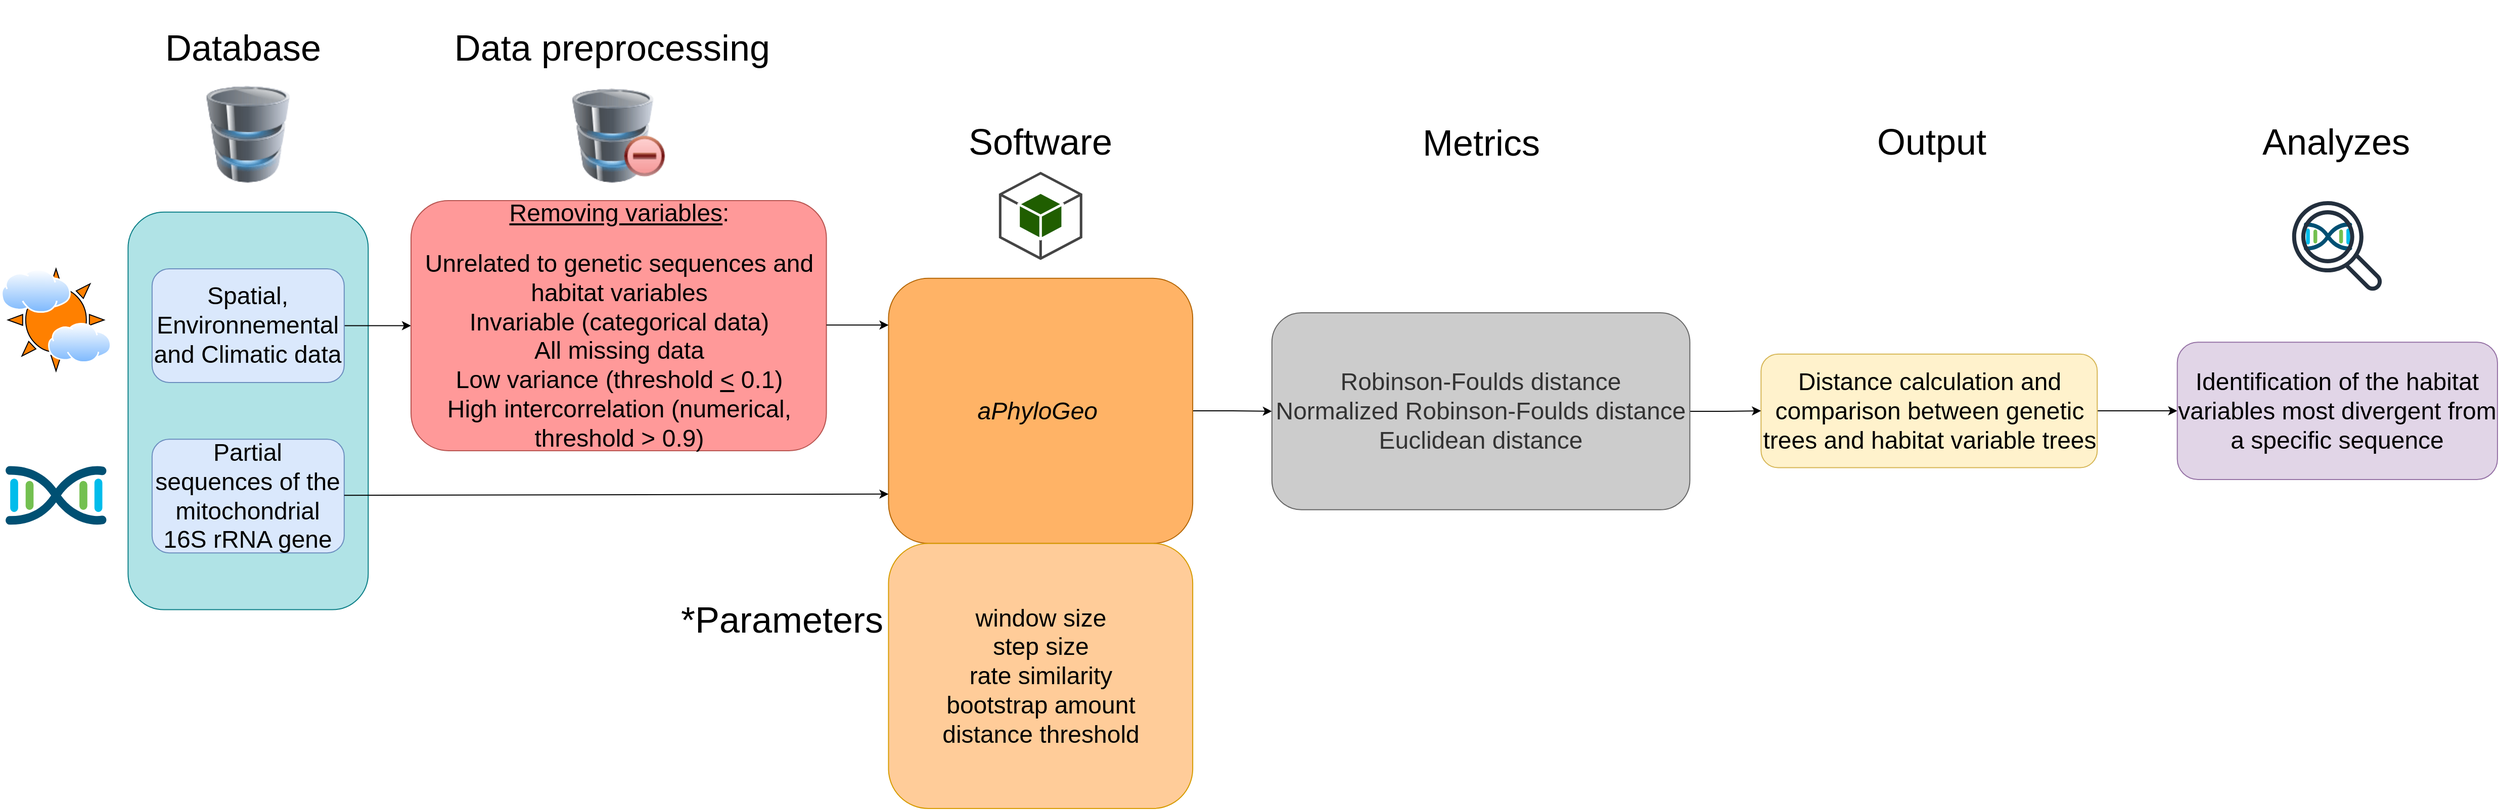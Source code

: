 <mxfile version="24.8.3">
  <diagram name="Page-1" id="-rFiT2QOCS_2W7RfbsIS">
    <mxGraphModel dx="1861" dy="412" grid="1" gridSize="10" guides="1" tooltips="1" connect="1" arrows="1" fold="1" page="1" pageScale="1" pageWidth="827" pageHeight="1169" math="0" shadow="0">
      <root>
        <mxCell id="0" />
        <mxCell id="1" parent="0" />
        <mxCell id="0xx_-24tjpAZTRa8xS2v-3" value="" style="group" parent="1" vertex="1" connectable="0">
          <mxGeometry x="-820" y="160" width="2470" height="800" as="geometry" />
        </mxCell>
        <mxCell id="SzXXKODQA_d7fAglRIwC-3" value="" style="rounded=1;whiteSpace=wrap;html=1;fillColor=#b0e3e6;strokeColor=#0e8088;" parent="0xx_-24tjpAZTRa8xS2v-3" vertex="1">
          <mxGeometry x="126.667" y="209.83" width="237.5" height="393.447" as="geometry" />
        </mxCell>
        <mxCell id="WVmnRhe4FLrsOpsETF_J-13" value="" style="edgeStyle=orthogonalEdgeStyle;rounded=0;orthogonalLoop=1;jettySize=auto;html=1;" parent="0xx_-24tjpAZTRa8xS2v-3" source="SzXXKODQA_d7fAglRIwC-4" target="SzXXKODQA_d7fAglRIwC-6" edge="1">
          <mxGeometry relative="1" as="geometry" />
        </mxCell>
        <mxCell id="SzXXKODQA_d7fAglRIwC-4" value="&lt;font style=&quot;font-size: 24px;&quot;&gt;Spatial, Environnemental and Climatic data&lt;/font&gt;" style="rounded=1;whiteSpace=wrap;html=1;fillColor=#dae8fc;strokeColor=#6c8ebf;" parent="0xx_-24tjpAZTRa8xS2v-3" vertex="1">
          <mxGeometry x="150.417" y="266.036" width="190.0" height="112.413" as="geometry" />
        </mxCell>
        <mxCell id="SzXXKODQA_d7fAglRIwC-5" value="&lt;font style=&quot;font-size: 24px;&quot;&gt;Partial sequences of the mitochondrial 16S rRNA gene&lt;/font&gt;" style="rounded=1;whiteSpace=wrap;html=1;fillColor=#dae8fc;strokeColor=#6c8ebf;" parent="0xx_-24tjpAZTRa8xS2v-3" vertex="1">
          <mxGeometry x="150.417" y="434.656" width="190.0" height="112.413" as="geometry" />
        </mxCell>
        <mxCell id="SzXXKODQA_d7fAglRIwC-6" value="&lt;div style=&quot;&quot;&gt;&lt;span style=&quot;background-color: initial;&quot;&gt;&lt;font style=&quot;font-size: 24px;&quot;&gt;&lt;u style=&quot;&quot;&gt;Removing variables&lt;/u&gt;:&lt;/font&gt;&lt;/span&gt;&lt;/div&gt;&lt;div style=&quot;&quot;&gt;&lt;span style=&quot;background-color: initial;&quot;&gt;&lt;font style=&quot;font-size: 18px;&quot;&gt;&lt;br&gt;&lt;/font&gt;&lt;/span&gt;&lt;/div&gt;&lt;div style=&quot;&quot;&gt;&lt;font style=&quot;font-size: 24px;&quot;&gt;&lt;span style=&quot;background-color: initial;&quot;&gt;&lt;font style=&quot;&quot;&gt;Unrelated to genetic sequences and habitat variables&lt;/font&gt;&lt;br&gt;&lt;/span&gt;&lt;/font&gt;&lt;/div&gt;&lt;div style=&quot;&quot;&gt;&lt;font style=&quot;font-size: 24px;&quot;&gt;&lt;font style=&quot;&quot;&gt;&lt;span style=&quot;background-color: initial;&quot;&gt;Invariable (categorical data)&lt;/span&gt;&lt;br&gt;&lt;span style=&quot;background-color: initial;&quot;&gt;All missing data&lt;/span&gt;&lt;br&gt;&lt;span style=&quot;background-color: initial;&quot;&gt;Low variance (threshold&amp;nbsp;&lt;/span&gt;&lt;u style=&quot;background-color: initial;&quot;&gt;&amp;lt;&lt;/u&gt;&lt;span style=&quot;background-color: initial;&quot;&gt; 0.1)&lt;/span&gt;&lt;/font&gt;&lt;br&gt;&lt;/font&gt;&lt;/div&gt;&lt;div style=&quot;&quot;&gt;&lt;span style=&quot;background-color: initial;&quot;&gt;&lt;font style=&quot;font-size: 24px;&quot;&gt;&lt;font style=&quot;&quot;&gt;High intercorrelation (numerical, threshold &amp;gt; 0.9&lt;/font&gt;&lt;font style=&quot;&quot;&gt;)&lt;/font&gt;&lt;/font&gt;&lt;/span&gt;&lt;/div&gt;" style="rounded=1;whiteSpace=wrap;html=1;fillColor=#FF9999;strokeColor=#b85450;align=center;" parent="0xx_-24tjpAZTRa8xS2v-3" vertex="1">
          <mxGeometry x="406.5" y="198.54" width="410.8" height="247.41" as="geometry" />
        </mxCell>
        <mxCell id="SzXXKODQA_d7fAglRIwC-53" value="" style="edgeStyle=orthogonalEdgeStyle;rounded=0;orthogonalLoop=1;jettySize=auto;html=1;" parent="0xx_-24tjpAZTRa8xS2v-3" source="SzXXKODQA_d7fAglRIwC-7" target="SzXXKODQA_d7fAglRIwC-25" edge="1">
          <mxGeometry relative="1" as="geometry" />
        </mxCell>
        <mxCell id="SzXXKODQA_d7fAglRIwC-7" value="&lt;font style=&quot;font-size: 24px;&quot;&gt;&lt;i style=&quot;&quot;&gt;aPhyloGeo&lt;/i&gt;&amp;nbsp;&lt;/font&gt;" style="rounded=1;whiteSpace=wrap;html=1;fillColor=#FFB366;strokeColor=#b46504;" parent="0xx_-24tjpAZTRa8xS2v-3" vertex="1">
          <mxGeometry x="878.75" y="275.404" width="300.833" height="262.298" as="geometry" />
        </mxCell>
        <mxCell id="SzXXKODQA_d7fAglRIwC-8" value="" style="endArrow=classic;html=1;rounded=0;entryX=0;entryY=0.814;entryDx=0;entryDy=0;entryPerimeter=0;" parent="0xx_-24tjpAZTRa8xS2v-3" target="SzXXKODQA_d7fAglRIwC-7" edge="1">
          <mxGeometry width="50" height="50" relative="1" as="geometry">
            <mxPoint x="340.417" y="490.114" as="sourcePoint" />
            <mxPoint x="878.75" y="488.99" as="targetPoint" />
          </mxGeometry>
        </mxCell>
        <mxCell id="SzXXKODQA_d7fAglRIwC-9" value="&lt;div style=&quot;margin-top: 0px; margin-bottom: 0px; padding-left: 0px; padding-right: 0px;&quot;&gt;&lt;font style=&quot;font-size: 24px;&quot;&gt;&lt;span style=&quot;background-color: initial;&quot;&gt;window size&lt;br&gt;&lt;/span&gt;&lt;span style=&quot;background-color: initial;&quot;&gt;step size&lt;br&gt;&lt;/span&gt;&lt;span style=&quot;background-color: initial;&quot;&gt;rate similarity&lt;/span&gt;&lt;br style=&quot;&quot;&gt;&lt;span style=&quot;background-color: initial;&quot;&gt;bootstrap amount&lt;/span&gt;&lt;br style=&quot;&quot;&gt;&lt;span style=&quot;background-color: initial;&quot;&gt;distance threshold&lt;/span&gt;&lt;/font&gt;&lt;br&gt;&lt;/div&gt;" style="rounded=1;whiteSpace=wrap;html=1;align=center;fillColor=#FFCC99;strokeColor=#d79b00;" parent="0xx_-24tjpAZTRa8xS2v-3" vertex="1">
          <mxGeometry x="878.75" y="537.702" width="300.833" height="262.298" as="geometry" />
        </mxCell>
        <mxCell id="SzXXKODQA_d7fAglRIwC-44" value="" style="edgeStyle=orthogonalEdgeStyle;rounded=0;orthogonalLoop=1;jettySize=auto;html=1;" parent="0xx_-24tjpAZTRa8xS2v-3" source="SzXXKODQA_d7fAglRIwC-12" target="SzXXKODQA_d7fAglRIwC-39" edge="1">
          <mxGeometry relative="1" as="geometry" />
        </mxCell>
        <mxCell id="SzXXKODQA_d7fAglRIwC-12" value="&lt;font style=&quot;font-size: 24px;&quot;&gt;Distance calculation and comparison between genetic trees and habitat variable trees&lt;/font&gt;" style="rounded=1;whiteSpace=wrap;html=1;fillColor=#fff2cc;strokeColor=#d6b656;" parent="0xx_-24tjpAZTRa8xS2v-3" vertex="1">
          <mxGeometry x="1741.667" y="350.346" width="332.5" height="112.413" as="geometry" />
        </mxCell>
        <mxCell id="SzXXKODQA_d7fAglRIwC-13" value="&lt;font style=&quot;font-size: 36px;&quot;&gt;Database&amp;nbsp;&lt;/font&gt;" style="text;html=1;align=center;verticalAlign=middle;whiteSpace=wrap;rounded=0;fontSize=16;" parent="0xx_-24tjpAZTRa8xS2v-3" vertex="1">
          <mxGeometry x="197.917" y="18.736" width="95.0" height="56.207" as="geometry" />
        </mxCell>
        <mxCell id="SzXXKODQA_d7fAglRIwC-14" value="&lt;font style=&quot;font-size: 36px;&quot;&gt;Data preprocessing&lt;/font&gt;" style="text;html=1;align=center;verticalAlign=middle;whiteSpace=wrap;rounded=0;fontSize=16;" parent="0xx_-24tjpAZTRa8xS2v-3" vertex="1">
          <mxGeometry x="445.81" width="319.17" height="93.68" as="geometry" />
        </mxCell>
        <mxCell id="SzXXKODQA_d7fAglRIwC-15" value="&lt;font style=&quot;font-size: 36px;&quot;&gt;Output&lt;/font&gt;" style="text;html=1;align=center;verticalAlign=middle;whiteSpace=wrap;rounded=0;fontSize=16;" parent="0xx_-24tjpAZTRa8xS2v-3" vertex="1">
          <mxGeometry x="1864.686" y="93.66" width="91.042" height="93.678" as="geometry" />
        </mxCell>
        <mxCell id="SzXXKODQA_d7fAglRIwC-16" value="&lt;font style=&quot;font-size: 36px;&quot;&gt;*Parameters&lt;/font&gt;" style="text;html=1;align=center;verticalAlign=middle;whiteSpace=wrap;rounded=0;fontSize=16;rotation=0;" parent="0xx_-24tjpAZTRa8xS2v-3" vertex="1">
          <mxGeometry x="701.62" y="565.805" width="142.5" height="93.678" as="geometry" />
        </mxCell>
        <mxCell id="SzXXKODQA_d7fAglRIwC-17" value="" style="image;html=1;image=img/lib/clip_art/computers/Database_Minus_128x128.png" parent="0xx_-24tjpAZTRa8xS2v-3" vertex="1">
          <mxGeometry x="559.826" y="87.563" width="104.157" height="93.128" as="geometry" />
        </mxCell>
        <mxCell id="SzXXKODQA_d7fAglRIwC-19" value="" style="outlineConnect=0;dashed=0;verticalLabelPosition=bottom;verticalAlign=top;align=center;html=1;shape=mxgraph.aws3.android;fillColor=#205E00;gradientColor=none;" parent="0xx_-24tjpAZTRa8xS2v-3" vertex="1">
          <mxGeometry x="987.92" y="170" width="82.5" height="87.3" as="geometry" />
        </mxCell>
        <mxCell id="SzXXKODQA_d7fAglRIwC-20" value="" style="shape=image;html=1;verticalAlign=top;verticalLabelPosition=bottom;labelBackgroundColor=#ffffff;imageAspect=0;aspect=fixed;image=https://cdn1.iconfinder.com/data/icons/CrystalClear/128x128/apps/package_utilities.png" parent="0xx_-24tjpAZTRa8xS2v-3" vertex="1">
          <mxGeometry x="724.73" y="640.0" width="96.27" height="96.27" as="geometry" />
        </mxCell>
        <mxCell id="SzXXKODQA_d7fAglRIwC-21" value="" style="shape=image;html=1;verticalAlign=top;verticalLabelPosition=bottom;labelBackgroundColor=#ffffff;imageAspect=0;aspect=fixed;image=https://cdn2.iconfinder.com/data/icons/css-vol-2/24/list-tree-128.png" parent="0xx_-24tjpAZTRa8xS2v-3" vertex="1">
          <mxGeometry x="1860.1" y="198.54" width="95.63" height="95.63" as="geometry" />
        </mxCell>
        <mxCell id="SzXXKODQA_d7fAglRIwC-43" value="" style="edgeStyle=orthogonalEdgeStyle;rounded=0;orthogonalLoop=1;jettySize=auto;html=1;" parent="0xx_-24tjpAZTRa8xS2v-3" source="SzXXKODQA_d7fAglRIwC-25" target="SzXXKODQA_d7fAglRIwC-12" edge="1">
          <mxGeometry relative="1" as="geometry" />
        </mxCell>
        <mxCell id="SzXXKODQA_d7fAglRIwC-25" value="&lt;div style=&quot;margin-top: 0px; margin-bottom: 0px; padding-left: 0px; padding-right: 0px;&quot;&gt;&lt;font style=&quot;font-size: 24px;&quot;&gt;&lt;span style=&quot;background-color: initial;&quot;&gt;Robinson-Foulds distance&lt;br&gt;&lt;/span&gt;&lt;span style=&quot;background-color: initial;&quot;&gt;Normalized Robinson-Foulds distance&lt;br&gt;&lt;/span&gt;Euclidean distance&lt;/font&gt;&lt;br&gt;&lt;/div&gt;" style="rounded=1;whiteSpace=wrap;html=1;align=center;fillColor=#CCCCCC;strokeColor=#666666;fontColor=#333333;" parent="0xx_-24tjpAZTRa8xS2v-3" vertex="1">
          <mxGeometry x="1257.92" y="309.52" width="413.33" height="194.91" as="geometry" />
        </mxCell>
        <mxCell id="SzXXKODQA_d7fAglRIwC-39" value="&lt;font style=&quot;font-size: 24px;&quot;&gt;Identification of the habitat variables most divergent from a specific sequence&lt;/font&gt;" style="rounded=1;whiteSpace=wrap;html=1;align=center;fillColor=#e1d5e7;strokeColor=#9673a6;" parent="0xx_-24tjpAZTRa8xS2v-3" vertex="1">
          <mxGeometry x="2153.333" y="338.637" width="316.667" height="135.833" as="geometry" />
        </mxCell>
        <mxCell id="SzXXKODQA_d7fAglRIwC-47" value="" style="shape=image;html=1;verticalAlign=top;verticalLabelPosition=bottom;labelBackgroundColor=#ffffff;imageAspect=0;aspect=fixed;image=https://cdn1.iconfinder.com/data/icons/competitive-strategy-and-corporate-training/512/597_Command_computer_function_process_progress_game_gaming_genres_programing-128.png" parent="0xx_-24tjpAZTRa8xS2v-3" vertex="1">
          <mxGeometry x="1415.54" y="180.68" width="98.1" height="98.1" as="geometry" />
        </mxCell>
        <mxCell id="SzXXKODQA_d7fAglRIwC-54" value="" style="points=[[0.5,0.37,0],[1,0.09,0],[1,0.9,0],[0,0.08,0],[0,0.91,0],[0.5,0.61,0],[0.045,0.5,0],[0.96,0.5,0]];verticalLabelPosition=bottom;sketch=0;html=1;verticalAlign=top;aspect=fixed;align=center;pointerEvents=1;shape=mxgraph.cisco19.cisco_dna;fillColor=#005073;strokeColor=none;" parent="0xx_-24tjpAZTRa8xS2v-3" vertex="1">
          <mxGeometry x="5.42" y="460.86" width="100" height="60" as="geometry" />
        </mxCell>
        <mxCell id="SzXXKODQA_d7fAglRIwC-57" value="" style="verticalLabelPosition=bottom;verticalAlign=top;html=1;shape=mxgraph.basic.sun;fillColor=#FF8000;" parent="0xx_-24tjpAZTRa8xS2v-3" vertex="1">
          <mxGeometry x="7.917" y="266.036" width="95.0" height="101.06" as="geometry" />
        </mxCell>
        <mxCell id="SzXXKODQA_d7fAglRIwC-56" value="" style="image;aspect=fixed;perimeter=ellipsePerimeter;html=1;align=center;shadow=0;dashed=0;spacingTop=3;image=img/lib/active_directory/internet_cloud.svg;" parent="0xx_-24tjpAZTRa8xS2v-3" vertex="1">
          <mxGeometry x="1" y="266.04" width="69" height="43.48" as="geometry" />
        </mxCell>
        <mxCell id="SzXXKODQA_d7fAglRIwC-58" value="&lt;font style=&quot;font-size: 36px;&quot;&gt;Software&lt;/font&gt;" style="text;html=1;align=center;verticalAlign=middle;whiteSpace=wrap;rounded=0;fontSize=16;" parent="0xx_-24tjpAZTRa8xS2v-3" vertex="1">
          <mxGeometry x="910.417" y="93.656" width="237.5" height="93.678" as="geometry" />
        </mxCell>
        <mxCell id="SzXXKODQA_d7fAglRIwC-59" value="&lt;font style=&quot;font-size: 36px;&quot;&gt;Metrics&lt;/font&gt;" style="text;html=1;align=center;verticalAlign=middle;whiteSpace=wrap;rounded=0;fontSize=16;" parent="0xx_-24tjpAZTRa8xS2v-3" vertex="1">
          <mxGeometry x="1345.845" y="93.664" width="237.5" height="93.678" as="geometry" />
        </mxCell>
        <mxCell id="SzXXKODQA_d7fAglRIwC-61" value="&lt;font style=&quot;font-size: 36px;&quot;&gt;Analyzes&lt;/font&gt;" style="text;html=1;align=center;verticalAlign=middle;whiteSpace=wrap;rounded=0;fontSize=16;" parent="0xx_-24tjpAZTRa8xS2v-3" vertex="1">
          <mxGeometry x="2265.406" y="93.66" width="91.042" height="93.678" as="geometry" />
        </mxCell>
        <mxCell id="SzXXKODQA_d7fAglRIwC-55" value="" style="points=[[0.5,0.37,0],[1,0.09,0],[1,0.9,0],[0,0.08,0],[0,0.91,0],[0.5,0.61,0],[0.045,0.5,0],[0.96,0.5,0]];verticalLabelPosition=bottom;sketch=0;html=1;verticalAlign=top;aspect=fixed;align=center;pointerEvents=1;shape=mxgraph.cisco19.cisco_dna;fillColor=#005073;strokeColor=none;" parent="0xx_-24tjpAZTRa8xS2v-3" vertex="1">
          <mxGeometry x="2278.45" y="220" width="47.86" height="28.71" as="geometry" />
        </mxCell>
        <mxCell id="SzXXKODQA_d7fAglRIwC-66" value="" style="sketch=0;outlineConnect=0;fontColor=#232F3E;gradientColor=none;fillColor=#232F3D;strokeColor=none;dashed=0;verticalLabelPosition=bottom;verticalAlign=top;align=center;html=1;fontSize=12;fontStyle=0;aspect=fixed;pointerEvents=1;shape=mxgraph.aws4.magnifying_glass_2;" parent="0xx_-24tjpAZTRa8xS2v-3" vertex="1">
          <mxGeometry x="2266.89" y="198.54" width="89.56" height="89.56" as="geometry" />
        </mxCell>
        <mxCell id="SzXXKODQA_d7fAglRIwC-67" value="" style="image;aspect=fixed;perimeter=ellipsePerimeter;html=1;align=center;shadow=0;dashed=0;spacingTop=3;image=img/lib/active_directory/internet_cloud.svg;" parent="0xx_-24tjpAZTRa8xS2v-3" vertex="1">
          <mxGeometry x="47.5" y="319.56" width="62.5" height="39.38" as="geometry" />
        </mxCell>
        <mxCell id="SzXXKODQA_d7fAglRIwC-78" style="edgeStyle=orthogonalEdgeStyle;rounded=0;orthogonalLoop=1;jettySize=auto;html=1;exitX=0.5;exitY=1;exitDx=0;exitDy=0;" parent="0xx_-24tjpAZTRa8xS2v-3" edge="1">
          <mxGeometry relative="1" as="geometry">
            <mxPoint x="1603.125" y="78.681" as="sourcePoint" />
            <mxPoint x="1603.125" y="78.681" as="targetPoint" />
          </mxGeometry>
        </mxCell>
        <mxCell id="WVmnRhe4FLrsOpsETF_J-19" value="" style="edgeStyle=orthogonalEdgeStyle;rounded=0;orthogonalLoop=1;jettySize=auto;html=1;" parent="0xx_-24tjpAZTRa8xS2v-3" source="SzXXKODQA_d7fAglRIwC-6" edge="1">
          <mxGeometry relative="1" as="geometry">
            <mxPoint x="810.309" y="323.322" as="sourcePoint" />
            <mxPoint x="878.755" y="321.654" as="targetPoint" />
            <Array as="points" />
          </mxGeometry>
        </mxCell>
        <mxCell id="WVmnRhe4FLrsOpsETF_J-20" value="" style="image;html=1;image=img/lib/clip_art/computers/Database_128x128.png" parent="0xx_-24tjpAZTRa8xS2v-3" vertex="1">
          <mxGeometry x="193.096" y="84.935" width="104.633" height="95.746" as="geometry" />
        </mxCell>
      </root>
    </mxGraphModel>
  </diagram>
</mxfile>
